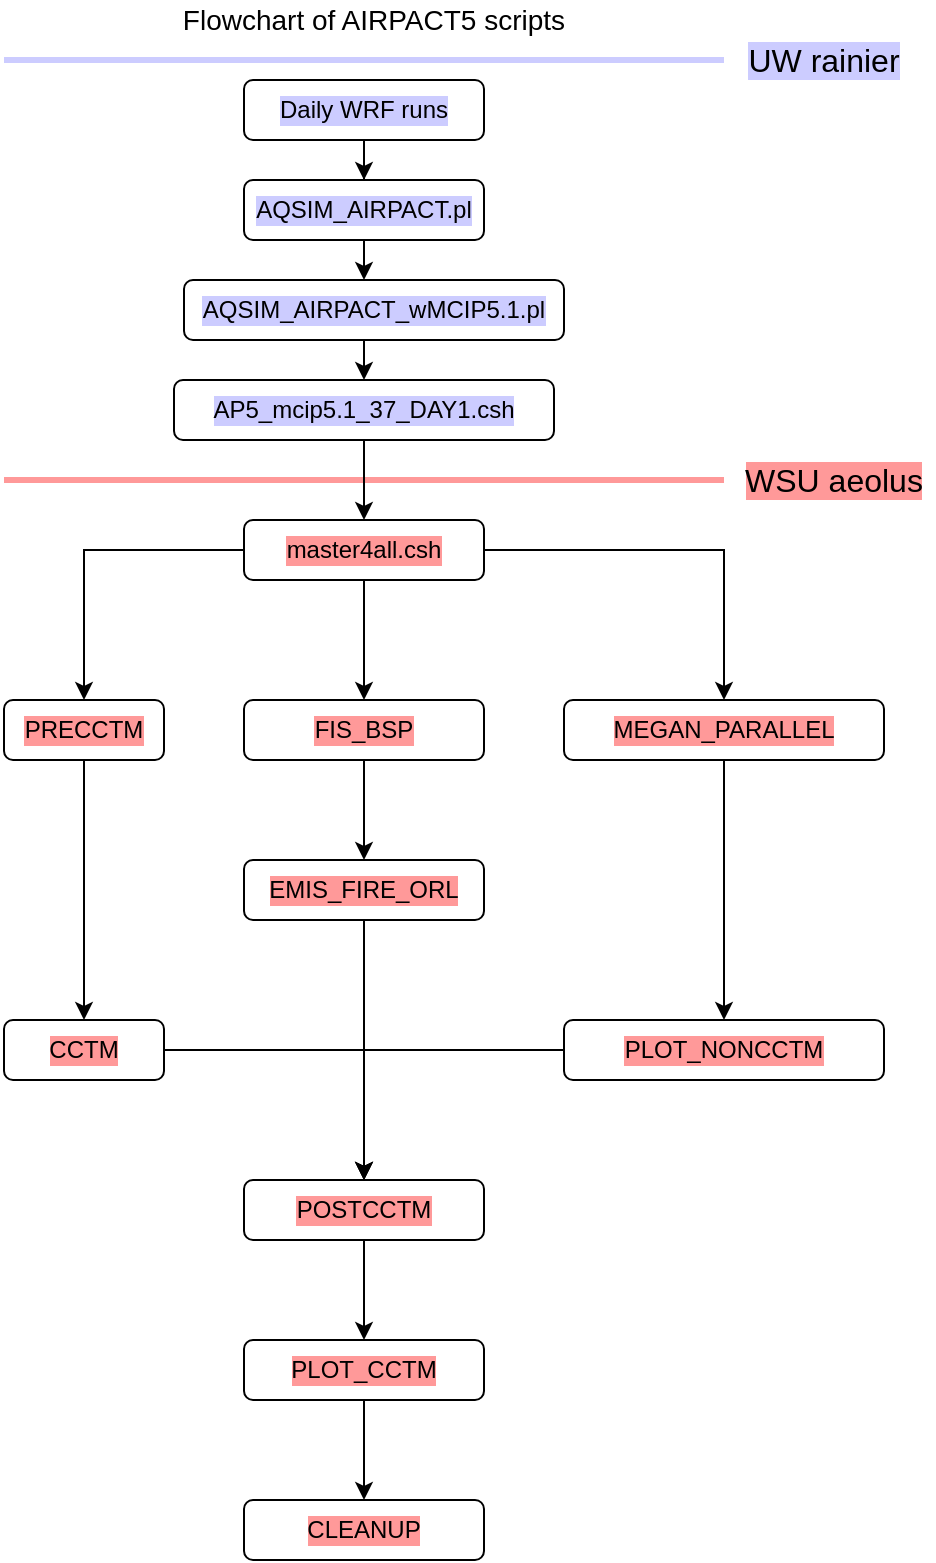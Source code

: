 <mxfile version="14.6.13" type="device"><diagram id="6UB5hXzRdFURlX1MvBVX" name="Page-1"><mxGraphModel dx="1106" dy="860" grid="1" gridSize="10" guides="1" tooltips="1" connect="1" arrows="1" fold="1" page="1" pageScale="1" pageWidth="850" pageHeight="1100" background="none" math="0" shadow="0"><root><mxCell id="0"/><mxCell id="1" parent="0"/><mxCell id="2" value="" style="endArrow=none;html=1;labelBorderColor=#CCCCFF;strokeColor=#CCCCFF;strokeWidth=3;" parent="1" target="4" edge="1"><mxGeometry width="50" height="50" relative="1" as="geometry"><mxPoint x="240" y="40" as="sourcePoint"/><mxPoint x="600" y="40" as="targetPoint"/></mxGeometry></mxCell><mxCell id="3" value="" style="endArrow=none;html=1;strokeColor=#FF9999;strokeWidth=3;" parent="1" edge="1"><mxGeometry width="50" height="50" relative="1" as="geometry"><mxPoint x="240" y="250" as="sourcePoint"/><mxPoint x="600" y="250" as="targetPoint"/><Array as="points"><mxPoint x="250" y="250"/></Array></mxGeometry></mxCell><mxCell id="4" value="&lt;font style=&quot;font-size: 16px&quot;&gt;UW rainier&lt;/font&gt;" style="text;html=1;strokeColor=none;fillColor=none;align=center;verticalAlign=middle;whiteSpace=wrap;rounded=0;labelBackgroundColor=#CCCCFF;" parent="1" vertex="1"><mxGeometry x="600" y="30" width="100" height="20" as="geometry"/></mxCell><mxCell id="5" value="&lt;font style=&quot;font-size: 16px&quot;&gt;WSU aeolus&lt;/font&gt;" style="text;html=1;fillColor=none;align=center;verticalAlign=middle;whiteSpace=wrap;rounded=0;strokeWidth=4;labelBackgroundColor=#FF9999;" parent="1" vertex="1"><mxGeometry x="605" y="240" width="100" height="20" as="geometry"/></mxCell><mxCell id="8" value="" style="edgeStyle=orthogonalEdgeStyle;rounded=0;orthogonalLoop=1;jettySize=auto;html=1;" parent="1" source="6" target="7" edge="1"><mxGeometry relative="1" as="geometry"/></mxCell><mxCell id="6" value="Daily WRF runs" style="rounded=1;whiteSpace=wrap;html=1;align=center;verticalAlign=middle;labelBackgroundColor=#CCCCFF;" parent="1" vertex="1"><mxGeometry x="360" y="50" width="120" height="30" as="geometry"/></mxCell><mxCell id="11" value="" style="edgeStyle=orthogonalEdgeStyle;rounded=0;orthogonalLoop=1;jettySize=auto;html=1;" parent="1" source="7" edge="1"><mxGeometry relative="1" as="geometry"><mxPoint x="420" y="150" as="targetPoint"/></mxGeometry></mxCell><mxCell id="7" value="AQSIM_AIRPACT.pl" style="rounded=1;whiteSpace=wrap;html=1;align=center;verticalAlign=middle;labelBackgroundColor=#CCCCFF;" parent="1" vertex="1"><mxGeometry x="360" y="100" width="120" height="30" as="geometry"/></mxCell><mxCell id="14" value="" style="edgeStyle=orthogonalEdgeStyle;rounded=0;orthogonalLoop=1;jettySize=auto;html=1;" parent="1" edge="1"><mxGeometry relative="1" as="geometry"><mxPoint x="420" y="180" as="sourcePoint"/><mxPoint x="420" y="200" as="targetPoint"/></mxGeometry></mxCell><mxCell id="9" value="AQSIM_AIRPACT_wMCIP5.1.pl" style="rounded=1;whiteSpace=wrap;html=1;align=center;verticalAlign=middle;labelBackgroundColor=#CCCCFF;" parent="1" vertex="1"><mxGeometry x="330" y="150" width="190" height="30" as="geometry"/></mxCell><mxCell id="16" value="" style="edgeStyle=orthogonalEdgeStyle;rounded=0;orthogonalLoop=1;jettySize=auto;html=1;" parent="1" source="13" target="15" edge="1"><mxGeometry relative="1" as="geometry"/></mxCell><mxCell id="13" value="AP5_mcip5.1_37_DAY1.csh" style="rounded=1;whiteSpace=wrap;html=1;align=center;verticalAlign=middle;labelBackgroundColor=#CCCCFF;" parent="1" vertex="1"><mxGeometry x="325" y="200" width="190" height="30" as="geometry"/></mxCell><mxCell id="21" value="" style="edgeStyle=orthogonalEdgeStyle;rounded=0;orthogonalLoop=1;jettySize=auto;html=1;" parent="1" source="15" target="18" edge="1"><mxGeometry relative="1" as="geometry"/></mxCell><mxCell id="22" style="edgeStyle=orthogonalEdgeStyle;rounded=0;orthogonalLoop=1;jettySize=auto;html=1;entryX=0.5;entryY=0;entryDx=0;entryDy=0;" parent="1" source="15" target="19" edge="1"><mxGeometry relative="1" as="geometry"/></mxCell><mxCell id="23" style="edgeStyle=orthogonalEdgeStyle;rounded=0;orthogonalLoop=1;jettySize=auto;html=1;entryX=0.5;entryY=0;entryDx=0;entryDy=0;" parent="1" source="15" target="17" edge="1"><mxGeometry relative="1" as="geometry"/></mxCell><mxCell id="15" value="master4all.csh" style="rounded=1;whiteSpace=wrap;html=1;align=center;verticalAlign=middle;labelBackgroundColor=#FF9999;" parent="1" vertex="1"><mxGeometry x="360" y="270" width="120" height="30" as="geometry"/></mxCell><mxCell id="29" style="edgeStyle=orthogonalEdgeStyle;rounded=0;orthogonalLoop=1;jettySize=auto;html=1;entryX=0.5;entryY=0;entryDx=0;entryDy=0;" parent="1" source="17" target="28" edge="1"><mxGeometry relative="1" as="geometry"/></mxCell><mxCell id="17" value="MEGAN_PARALLEL" style="rounded=1;whiteSpace=wrap;html=1;align=center;verticalAlign=middle;labelBackgroundColor=#FF9999;" parent="1" vertex="1"><mxGeometry x="520" y="360" width="160" height="30" as="geometry"/></mxCell><mxCell id="25" value="" style="edgeStyle=orthogonalEdgeStyle;rounded=0;orthogonalLoop=1;jettySize=auto;html=1;" parent="1" source="18" target="24" edge="1"><mxGeometry relative="1" as="geometry"/></mxCell><mxCell id="18" value="FIS_BSP" style="rounded=1;whiteSpace=wrap;html=1;align=center;verticalAlign=middle;labelBackgroundColor=#FF9999;" parent="1" vertex="1"><mxGeometry x="360" y="360" width="120" height="30" as="geometry"/></mxCell><mxCell id="27" style="edgeStyle=orthogonalEdgeStyle;rounded=0;orthogonalLoop=1;jettySize=auto;html=1;" parent="1" source="19" target="26" edge="1"><mxGeometry relative="1" as="geometry"/></mxCell><mxCell id="19" value="PRECCTM" style="rounded=1;whiteSpace=wrap;html=1;align=center;verticalAlign=middle;labelBackgroundColor=#FF9999;" parent="1" vertex="1"><mxGeometry x="240" y="360" width="80" height="30" as="geometry"/></mxCell><mxCell id="37" style="edgeStyle=orthogonalEdgeStyle;rounded=0;orthogonalLoop=1;jettySize=auto;html=1;" parent="1" source="24" target="30" edge="1"><mxGeometry relative="1" as="geometry"/></mxCell><mxCell id="24" value="EMIS_FIRE_ORL" style="rounded=1;whiteSpace=wrap;html=1;align=center;verticalAlign=middle;labelBackgroundColor=#FF9999;" parent="1" vertex="1"><mxGeometry x="360" y="440" width="120" height="30" as="geometry"/></mxCell><mxCell id="33" style="edgeStyle=orthogonalEdgeStyle;rounded=0;orthogonalLoop=1;jettySize=auto;html=1;" parent="1" source="26" target="30" edge="1"><mxGeometry relative="1" as="geometry"/></mxCell><mxCell id="26" value="CCTM" style="rounded=1;whiteSpace=wrap;html=1;align=center;verticalAlign=middle;labelBackgroundColor=#FF9999;" parent="1" vertex="1"><mxGeometry x="240" y="520" width="80" height="30" as="geometry"/></mxCell><mxCell id="34" style="edgeStyle=orthogonalEdgeStyle;rounded=0;orthogonalLoop=1;jettySize=auto;html=1;" parent="1" source="28" target="30" edge="1"><mxGeometry relative="1" as="geometry"/></mxCell><mxCell id="28" value="PLOT_NONCCTM" style="rounded=1;whiteSpace=wrap;html=1;align=center;verticalAlign=middle;labelBackgroundColor=#FF9999;" parent="1" vertex="1"><mxGeometry x="520" y="520" width="160" height="30" as="geometry"/></mxCell><mxCell id="35" value="" style="edgeStyle=orthogonalEdgeStyle;rounded=0;orthogonalLoop=1;jettySize=auto;html=1;" parent="1" source="30" target="31" edge="1"><mxGeometry relative="1" as="geometry"/></mxCell><mxCell id="30" value="POSTCCTM" style="rounded=1;whiteSpace=wrap;html=1;align=center;verticalAlign=middle;labelBackgroundColor=#FF9999;" parent="1" vertex="1"><mxGeometry x="360" y="600" width="120" height="30" as="geometry"/></mxCell><mxCell id="36" value="" style="edgeStyle=orthogonalEdgeStyle;rounded=0;orthogonalLoop=1;jettySize=auto;html=1;" parent="1" source="31" target="32" edge="1"><mxGeometry relative="1" as="geometry"/></mxCell><mxCell id="31" value="PLOT_CCTM" style="rounded=1;whiteSpace=wrap;html=1;align=center;verticalAlign=middle;labelBackgroundColor=#FF9999;" parent="1" vertex="1"><mxGeometry x="360" y="680" width="120" height="30" as="geometry"/></mxCell><mxCell id="32" value="CLEANUP" style="rounded=1;whiteSpace=wrap;html=1;align=center;verticalAlign=middle;labelBackgroundColor=#FF9999;" parent="1" vertex="1"><mxGeometry x="360" y="760" width="120" height="30" as="geometry"/></mxCell><mxCell id="2Epn7dUd1pvYOWVpOyiN-38" value="&lt;font style=&quot;font-size: 14px&quot;&gt;Flowchart of AIRPACT5 scripts&lt;/font&gt;" style="text;html=1;strokeColor=none;fillColor=none;align=center;verticalAlign=middle;whiteSpace=wrap;rounded=0;labelBackgroundColor=none;fontColor=#000000;" vertex="1" parent="1"><mxGeometry x="325" y="10" width="200" height="20" as="geometry"/></mxCell></root></mxGraphModel></diagram></mxfile>